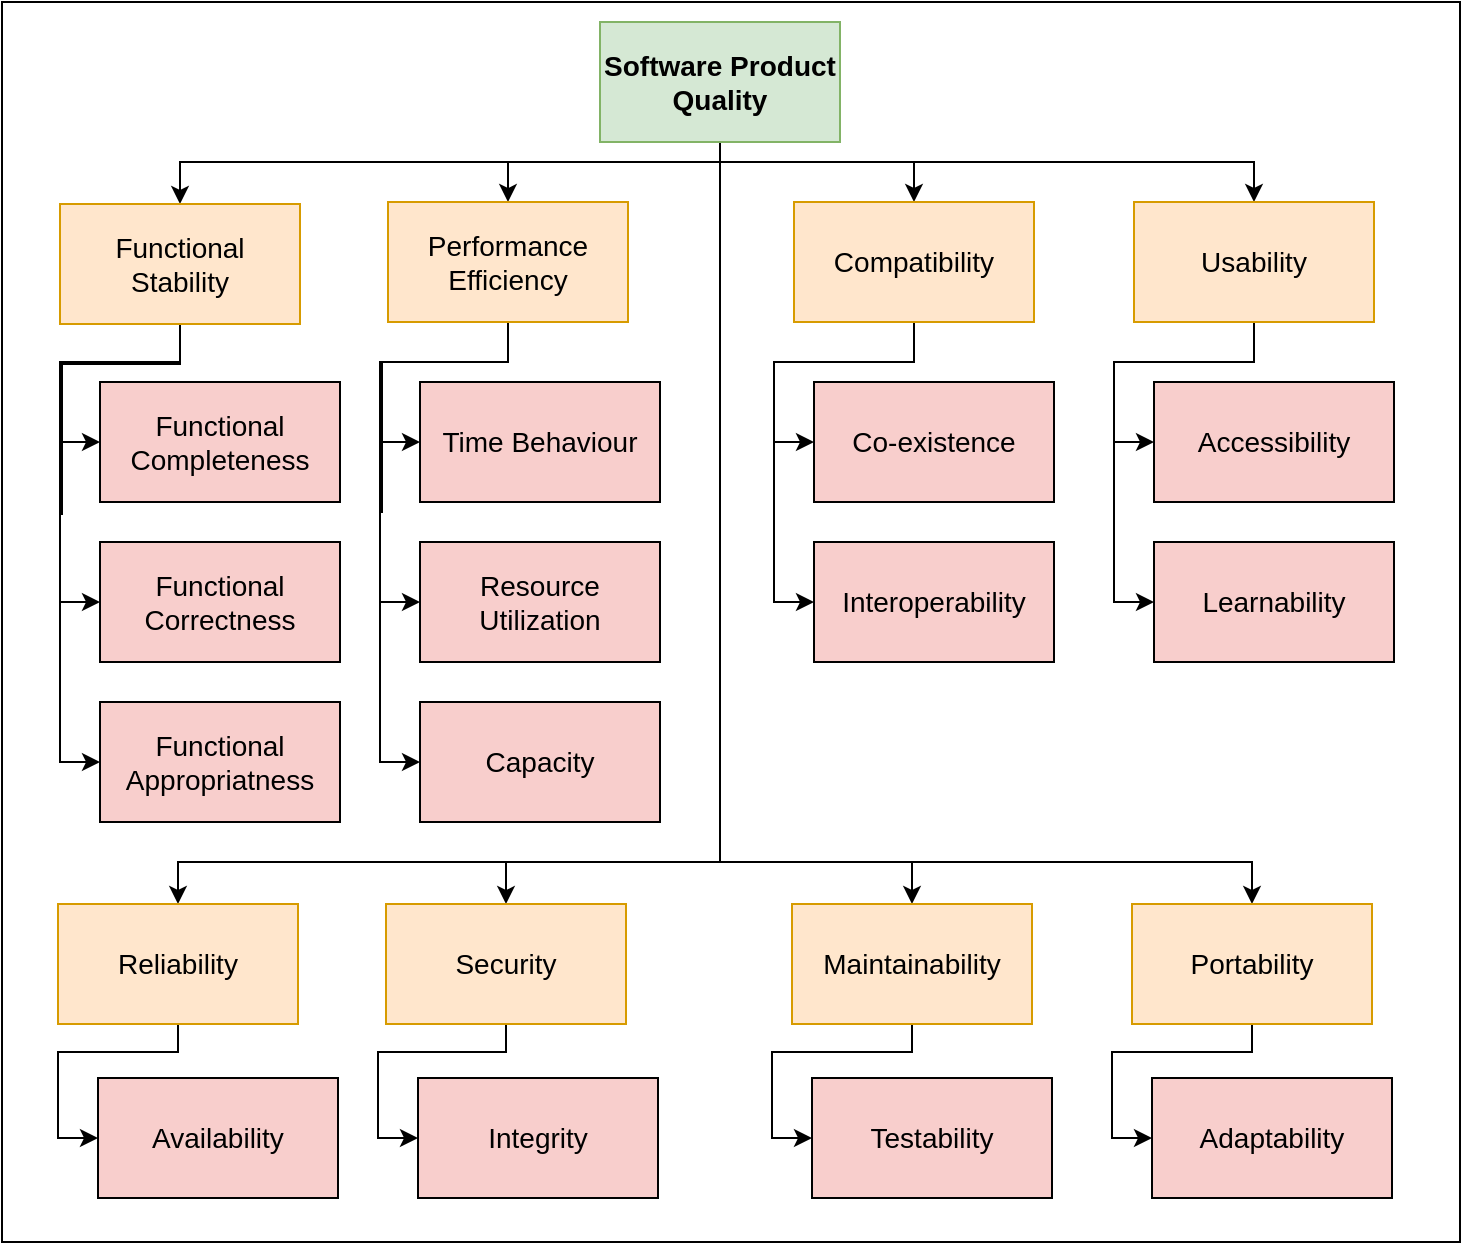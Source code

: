 <mxfile version="22.1.5" type="device">
  <diagram name="Seite-1" id="AI3WwMv_p7Rr0aOn4IvB">
    <mxGraphModel dx="1389" dy="767" grid="1" gridSize="10" guides="1" tooltips="1" connect="1" arrows="1" fold="1" page="1" pageScale="1" pageWidth="827" pageHeight="1169" math="0" shadow="0">
      <root>
        <mxCell id="0" />
        <mxCell id="1" parent="0" />
        <mxCell id="KRjjYZ1IHPwtd9uW-2P0-2" value="" style="rounded=0;whiteSpace=wrap;html=1;fontSize=14;" parent="1" vertex="1">
          <mxGeometry x="140" y="60" width="729" height="620" as="geometry" />
        </mxCell>
        <mxCell id="KRjjYZ1IHPwtd9uW-2P0-44" style="edgeStyle=orthogonalEdgeStyle;rounded=0;orthogonalLoop=1;jettySize=auto;html=1;entryX=0.5;entryY=0;entryDx=0;entryDy=0;fontSize=14;" parent="1" source="KRjjYZ1IHPwtd9uW-2P0-3" target="KRjjYZ1IHPwtd9uW-2P0-9" edge="1">
          <mxGeometry relative="1" as="geometry">
            <Array as="points">
              <mxPoint x="499" y="490" />
              <mxPoint x="392" y="490" />
            </Array>
          </mxGeometry>
        </mxCell>
        <mxCell id="KRjjYZ1IHPwtd9uW-2P0-45" style="edgeStyle=orthogonalEdgeStyle;rounded=0;orthogonalLoop=1;jettySize=auto;html=1;fontSize=14;" parent="1" source="KRjjYZ1IHPwtd9uW-2P0-3" target="KRjjYZ1IHPwtd9uW-2P0-5" edge="1">
          <mxGeometry relative="1" as="geometry">
            <Array as="points">
              <mxPoint x="499" y="140" />
              <mxPoint x="393" y="140" />
            </Array>
          </mxGeometry>
        </mxCell>
        <mxCell id="KRjjYZ1IHPwtd9uW-2P0-46" style="edgeStyle=orthogonalEdgeStyle;rounded=0;orthogonalLoop=1;jettySize=auto;html=1;fontSize=14;" parent="1" source="KRjjYZ1IHPwtd9uW-2P0-3" target="KRjjYZ1IHPwtd9uW-2P0-4" edge="1">
          <mxGeometry relative="1" as="geometry">
            <Array as="points">
              <mxPoint x="499" y="140" />
              <mxPoint x="229" y="140" />
            </Array>
          </mxGeometry>
        </mxCell>
        <mxCell id="KRjjYZ1IHPwtd9uW-2P0-47" style="edgeStyle=orthogonalEdgeStyle;rounded=0;orthogonalLoop=1;jettySize=auto;html=1;entryX=0.5;entryY=0;entryDx=0;entryDy=0;fontSize=14;" parent="1" source="KRjjYZ1IHPwtd9uW-2P0-3" target="KRjjYZ1IHPwtd9uW-2P0-6" edge="1">
          <mxGeometry relative="1" as="geometry">
            <Array as="points">
              <mxPoint x="499" y="140" />
              <mxPoint x="596" y="140" />
            </Array>
          </mxGeometry>
        </mxCell>
        <mxCell id="KRjjYZ1IHPwtd9uW-2P0-48" style="edgeStyle=orthogonalEdgeStyle;rounded=0;orthogonalLoop=1;jettySize=auto;html=1;fontSize=14;" parent="1" source="KRjjYZ1IHPwtd9uW-2P0-3" target="KRjjYZ1IHPwtd9uW-2P0-7" edge="1">
          <mxGeometry relative="1" as="geometry">
            <Array as="points">
              <mxPoint x="499" y="140" />
              <mxPoint x="766" y="140" />
            </Array>
          </mxGeometry>
        </mxCell>
        <mxCell id="KRjjYZ1IHPwtd9uW-2P0-49" style="edgeStyle=orthogonalEdgeStyle;rounded=0;orthogonalLoop=1;jettySize=auto;html=1;entryX=0.5;entryY=0;entryDx=0;entryDy=0;fontSize=14;" parent="1" source="KRjjYZ1IHPwtd9uW-2P0-3" target="KRjjYZ1IHPwtd9uW-2P0-10" edge="1">
          <mxGeometry relative="1" as="geometry">
            <Array as="points">
              <mxPoint x="499" y="490" />
              <mxPoint x="595" y="490" />
            </Array>
          </mxGeometry>
        </mxCell>
        <mxCell id="KRjjYZ1IHPwtd9uW-2P0-50" style="edgeStyle=orthogonalEdgeStyle;rounded=0;orthogonalLoop=1;jettySize=auto;html=1;entryX=0.5;entryY=0;entryDx=0;entryDy=0;fontSize=14;" parent="1" source="KRjjYZ1IHPwtd9uW-2P0-3" target="KRjjYZ1IHPwtd9uW-2P0-11" edge="1">
          <mxGeometry relative="1" as="geometry">
            <Array as="points">
              <mxPoint x="499" y="490" />
              <mxPoint x="765" y="490" />
            </Array>
          </mxGeometry>
        </mxCell>
        <mxCell id="KRjjYZ1IHPwtd9uW-2P0-64" style="edgeStyle=orthogonalEdgeStyle;rounded=0;orthogonalLoop=1;jettySize=auto;html=1;entryX=0.5;entryY=0;entryDx=0;entryDy=0;fontSize=14;" parent="1" source="KRjjYZ1IHPwtd9uW-2P0-3" target="KRjjYZ1IHPwtd9uW-2P0-8" edge="1">
          <mxGeometry relative="1" as="geometry">
            <Array as="points">
              <mxPoint x="499" y="490" />
              <mxPoint x="228" y="490" />
            </Array>
          </mxGeometry>
        </mxCell>
        <mxCell id="KRjjYZ1IHPwtd9uW-2P0-3" value="Software Product Quality" style="rounded=0;whiteSpace=wrap;html=1;fillColor=#d5e8d4;strokeColor=#82b366;fontStyle=1;fontSize=14;" parent="1" vertex="1">
          <mxGeometry x="439" y="70" width="120" height="60" as="geometry" />
        </mxCell>
        <mxCell id="KRjjYZ1IHPwtd9uW-2P0-57" style="edgeStyle=orthogonalEdgeStyle;rounded=0;orthogonalLoop=1;jettySize=auto;html=1;entryX=0;entryY=0.5;entryDx=0;entryDy=0;fontSize=14;" parent="1" source="KRjjYZ1IHPwtd9uW-2P0-4" target="KRjjYZ1IHPwtd9uW-2P0-14" edge="1">
          <mxGeometry relative="1" as="geometry" />
        </mxCell>
        <mxCell id="KRjjYZ1IHPwtd9uW-2P0-58" style="edgeStyle=orthogonalEdgeStyle;rounded=0;orthogonalLoop=1;jettySize=auto;html=1;entryX=0;entryY=0.5;entryDx=0;entryDy=0;exitX=0.5;exitY=1;exitDx=0;exitDy=0;fontSize=14;" parent="1" source="KRjjYZ1IHPwtd9uW-2P0-4" target="KRjjYZ1IHPwtd9uW-2P0-15" edge="1">
          <mxGeometry relative="1" as="geometry">
            <Array as="points">
              <mxPoint x="229" y="240" />
              <mxPoint x="169" y="240" />
              <mxPoint x="169" y="360" />
            </Array>
          </mxGeometry>
        </mxCell>
        <mxCell id="KRjjYZ1IHPwtd9uW-2P0-59" style="edgeStyle=orthogonalEdgeStyle;rounded=0;orthogonalLoop=1;jettySize=auto;html=1;entryX=0;entryY=0.5;entryDx=0;entryDy=0;exitX=0.5;exitY=1;exitDx=0;exitDy=0;fontSize=14;" parent="1" source="KRjjYZ1IHPwtd9uW-2P0-4" target="KRjjYZ1IHPwtd9uW-2P0-19" edge="1">
          <mxGeometry relative="1" as="geometry">
            <mxPoint x="220" y="240" as="sourcePoint" />
            <Array as="points">
              <mxPoint x="229" y="240" />
              <mxPoint x="170" y="240" />
              <mxPoint x="170" y="316" />
              <mxPoint x="169" y="316" />
              <mxPoint x="169" y="440" />
            </Array>
          </mxGeometry>
        </mxCell>
        <mxCell id="KRjjYZ1IHPwtd9uW-2P0-4" value="Functional &lt;br&gt;Stability" style="rounded=0;whiteSpace=wrap;html=1;align=center;fillColor=#FFE6CC;strokeColor=#d79b00;fontSize=14;" parent="1" vertex="1">
          <mxGeometry x="169" y="161" width="120" height="60" as="geometry" />
        </mxCell>
        <mxCell id="KRjjYZ1IHPwtd9uW-2P0-60" style="edgeStyle=orthogonalEdgeStyle;rounded=0;orthogonalLoop=1;jettySize=auto;html=1;entryX=0;entryY=0.5;entryDx=0;entryDy=0;fontSize=14;" parent="1" source="KRjjYZ1IHPwtd9uW-2P0-5" target="KRjjYZ1IHPwtd9uW-2P0-16" edge="1">
          <mxGeometry relative="1" as="geometry" />
        </mxCell>
        <mxCell id="KRjjYZ1IHPwtd9uW-2P0-61" style="edgeStyle=orthogonalEdgeStyle;rounded=0;orthogonalLoop=1;jettySize=auto;html=1;entryX=0;entryY=0.5;entryDx=0;entryDy=0;fontSize=14;" parent="1" source="KRjjYZ1IHPwtd9uW-2P0-5" target="KRjjYZ1IHPwtd9uW-2P0-17" edge="1">
          <mxGeometry relative="1" as="geometry">
            <Array as="points">
              <mxPoint x="393" y="240" />
              <mxPoint x="329" y="240" />
              <mxPoint x="329" y="360" />
            </Array>
          </mxGeometry>
        </mxCell>
        <mxCell id="KRjjYZ1IHPwtd9uW-2P0-62" style="edgeStyle=orthogonalEdgeStyle;rounded=0;orthogonalLoop=1;jettySize=auto;html=1;entryX=0;entryY=0.5;entryDx=0;entryDy=0;exitX=0.5;exitY=1;exitDx=0;exitDy=0;fontSize=14;" parent="1" source="KRjjYZ1IHPwtd9uW-2P0-5" target="KRjjYZ1IHPwtd9uW-2P0-18" edge="1">
          <mxGeometry relative="1" as="geometry">
            <Array as="points">
              <mxPoint x="393" y="240" />
              <mxPoint x="330" y="240" />
              <mxPoint x="330" y="315" />
              <mxPoint x="329" y="315" />
              <mxPoint x="329" y="440" />
            </Array>
          </mxGeometry>
        </mxCell>
        <mxCell id="KRjjYZ1IHPwtd9uW-2P0-5" value="Performance Efficiency" style="rounded=0;whiteSpace=wrap;html=1;fillColor=#ffe6cc;strokeColor=#d79b00;fontSize=14;" parent="1" vertex="1">
          <mxGeometry x="333" y="160" width="120" height="60" as="geometry" />
        </mxCell>
        <mxCell id="KRjjYZ1IHPwtd9uW-2P0-52" style="edgeStyle=orthogonalEdgeStyle;rounded=0;orthogonalLoop=1;jettySize=auto;html=1;entryX=0;entryY=0.5;entryDx=0;entryDy=0;fontSize=14;" parent="1" source="KRjjYZ1IHPwtd9uW-2P0-6" target="KRjjYZ1IHPwtd9uW-2P0-20" edge="1">
          <mxGeometry relative="1" as="geometry" />
        </mxCell>
        <mxCell id="KRjjYZ1IHPwtd9uW-2P0-53" style="edgeStyle=orthogonalEdgeStyle;rounded=0;orthogonalLoop=1;jettySize=auto;html=1;entryX=0;entryY=0.5;entryDx=0;entryDy=0;fontSize=14;" parent="1" source="KRjjYZ1IHPwtd9uW-2P0-6" target="KRjjYZ1IHPwtd9uW-2P0-21" edge="1">
          <mxGeometry relative="1" as="geometry">
            <Array as="points">
              <mxPoint x="596" y="240" />
              <mxPoint x="526" y="240" />
              <mxPoint x="526" y="360" />
            </Array>
          </mxGeometry>
        </mxCell>
        <mxCell id="KRjjYZ1IHPwtd9uW-2P0-6" value="Compatibility" style="rounded=0;whiteSpace=wrap;html=1;fillColor=#ffe6cc;strokeColor=#d79b00;fontSize=14;" parent="1" vertex="1">
          <mxGeometry x="536" y="160" width="120" height="60" as="geometry" />
        </mxCell>
        <mxCell id="KRjjYZ1IHPwtd9uW-2P0-54" style="edgeStyle=orthogonalEdgeStyle;rounded=0;orthogonalLoop=1;jettySize=auto;html=1;entryX=0;entryY=0.5;entryDx=0;entryDy=0;fontSize=14;" parent="1" source="KRjjYZ1IHPwtd9uW-2P0-7" target="KRjjYZ1IHPwtd9uW-2P0-22" edge="1">
          <mxGeometry relative="1" as="geometry" />
        </mxCell>
        <mxCell id="KRjjYZ1IHPwtd9uW-2P0-55" style="edgeStyle=orthogonalEdgeStyle;rounded=0;orthogonalLoop=1;jettySize=auto;html=1;entryX=0;entryY=0.5;entryDx=0;entryDy=0;fontSize=14;" parent="1" source="KRjjYZ1IHPwtd9uW-2P0-7" target="KRjjYZ1IHPwtd9uW-2P0-23" edge="1">
          <mxGeometry relative="1" as="geometry">
            <Array as="points">
              <mxPoint x="766" y="240" />
              <mxPoint x="696" y="240" />
              <mxPoint x="696" y="360" />
            </Array>
          </mxGeometry>
        </mxCell>
        <mxCell id="KRjjYZ1IHPwtd9uW-2P0-7" value="Usability" style="rounded=0;whiteSpace=wrap;html=1;fillColor=#ffe6cc;strokeColor=#d79b00;fontSize=14;" parent="1" vertex="1">
          <mxGeometry x="706" y="160" width="120" height="60" as="geometry" />
        </mxCell>
        <mxCell id="KRjjYZ1IHPwtd9uW-2P0-66" style="edgeStyle=orthogonalEdgeStyle;rounded=0;orthogonalLoop=1;jettySize=auto;html=1;entryX=0;entryY=0.5;entryDx=0;entryDy=0;fontSize=14;" parent="1" source="KRjjYZ1IHPwtd9uW-2P0-8" target="KRjjYZ1IHPwtd9uW-2P0-25" edge="1">
          <mxGeometry relative="1" as="geometry">
            <Array as="points">
              <mxPoint x="228" y="585" />
              <mxPoint x="168" y="585" />
              <mxPoint x="168" y="628" />
            </Array>
          </mxGeometry>
        </mxCell>
        <mxCell id="KRjjYZ1IHPwtd9uW-2P0-8" value="Reliability" style="rounded=0;whiteSpace=wrap;html=1;fillColor=#ffe6cc;strokeColor=#d79b00;fontSize=14;" parent="1" vertex="1">
          <mxGeometry x="168" y="511" width="120" height="60" as="geometry" />
        </mxCell>
        <mxCell id="KRjjYZ1IHPwtd9uW-2P0-69" style="edgeStyle=orthogonalEdgeStyle;rounded=0;orthogonalLoop=1;jettySize=auto;html=1;entryX=0;entryY=0.5;entryDx=0;entryDy=0;fontSize=14;" parent="1" source="KRjjYZ1IHPwtd9uW-2P0-9" target="KRjjYZ1IHPwtd9uW-2P0-28" edge="1">
          <mxGeometry relative="1" as="geometry">
            <Array as="points">
              <mxPoint x="392" y="585" />
              <mxPoint x="328" y="585" />
              <mxPoint x="328" y="628" />
            </Array>
          </mxGeometry>
        </mxCell>
        <mxCell id="KRjjYZ1IHPwtd9uW-2P0-9" value="Security" style="rounded=0;whiteSpace=wrap;html=1;fillColor=#ffe6cc;strokeColor=#d79b00;fontSize=14;" parent="1" vertex="1">
          <mxGeometry x="332" y="511" width="120" height="60" as="geometry" />
        </mxCell>
        <mxCell id="KRjjYZ1IHPwtd9uW-2P0-72" style="edgeStyle=orthogonalEdgeStyle;rounded=0;orthogonalLoop=1;jettySize=auto;html=1;entryX=0;entryY=0.5;entryDx=0;entryDy=0;fontSize=14;" parent="1" source="KRjjYZ1IHPwtd9uW-2P0-10" target="KRjjYZ1IHPwtd9uW-2P0-31" edge="1">
          <mxGeometry relative="1" as="geometry">
            <Array as="points">
              <mxPoint x="595" y="585" />
              <mxPoint x="525" y="585" />
              <mxPoint x="525" y="628" />
            </Array>
          </mxGeometry>
        </mxCell>
        <mxCell id="KRjjYZ1IHPwtd9uW-2P0-10" value="Maintainability" style="rounded=0;whiteSpace=wrap;html=1;fillColor=#ffe6cc;strokeColor=#d79b00;fontSize=14;" parent="1" vertex="1">
          <mxGeometry x="535" y="511" width="120" height="60" as="geometry" />
        </mxCell>
        <mxCell id="KRjjYZ1IHPwtd9uW-2P0-14" value="Functional Completeness" style="rounded=0;whiteSpace=wrap;html=1;align=center;fillColor=#F8CECC;fontSize=14;" parent="1" vertex="1">
          <mxGeometry x="189" y="250" width="120" height="60" as="geometry" />
        </mxCell>
        <mxCell id="KRjjYZ1IHPwtd9uW-2P0-15" value="Functional Correctness" style="rounded=0;whiteSpace=wrap;html=1;align=center;fillColor=#F8CECC;fontSize=14;" parent="1" vertex="1">
          <mxGeometry x="189" y="330" width="120" height="60" as="geometry" />
        </mxCell>
        <mxCell id="KRjjYZ1IHPwtd9uW-2P0-16" value="Time Behaviour" style="rounded=0;whiteSpace=wrap;html=1;align=center;fillColor=#F8CECC;fontSize=14;" parent="1" vertex="1">
          <mxGeometry x="349" y="250" width="120" height="60" as="geometry" />
        </mxCell>
        <mxCell id="KRjjYZ1IHPwtd9uW-2P0-17" value="Resource Utilization" style="rounded=0;whiteSpace=wrap;html=1;align=center;fillColor=#F8CECC;fontSize=14;" parent="1" vertex="1">
          <mxGeometry x="349" y="330" width="120" height="60" as="geometry" />
        </mxCell>
        <mxCell id="KRjjYZ1IHPwtd9uW-2P0-18" value="Capacity" style="rounded=0;whiteSpace=wrap;html=1;align=center;fillColor=#F8CECC;fontSize=14;" parent="1" vertex="1">
          <mxGeometry x="349" y="410" width="120" height="60" as="geometry" />
        </mxCell>
        <mxCell id="KRjjYZ1IHPwtd9uW-2P0-19" value="Functional Appropriatness" style="rounded=0;whiteSpace=wrap;html=1;align=center;fillColor=#F8CECC;fontSize=14;" parent="1" vertex="1">
          <mxGeometry x="189" y="410" width="120" height="60" as="geometry" />
        </mxCell>
        <mxCell id="KRjjYZ1IHPwtd9uW-2P0-20" value="Co-existence" style="rounded=0;whiteSpace=wrap;html=1;align=center;fillColor=#F8CECC;fontSize=14;" parent="1" vertex="1">
          <mxGeometry x="546" y="250" width="120" height="60" as="geometry" />
        </mxCell>
        <mxCell id="KRjjYZ1IHPwtd9uW-2P0-21" value="Interoperability" style="rounded=0;whiteSpace=wrap;html=1;align=center;fillColor=#F8CECC;fontSize=14;" parent="1" vertex="1">
          <mxGeometry x="546" y="330" width="120" height="60" as="geometry" />
        </mxCell>
        <mxCell id="KRjjYZ1IHPwtd9uW-2P0-22" value="Accessibility" style="rounded=0;whiteSpace=wrap;html=1;align=center;fillColor=#F8CECC;fontSize=14;" parent="1" vertex="1">
          <mxGeometry x="716" y="250" width="120" height="60" as="geometry" />
        </mxCell>
        <mxCell id="KRjjYZ1IHPwtd9uW-2P0-23" value="Learnability" style="rounded=0;whiteSpace=wrap;html=1;align=center;fillColor=#F8CECC;fontSize=14;" parent="1" vertex="1">
          <mxGeometry x="716" y="330" width="120" height="60" as="geometry" />
        </mxCell>
        <mxCell id="KRjjYZ1IHPwtd9uW-2P0-25" value="Availability" style="rounded=0;whiteSpace=wrap;html=1;align=center;fillColor=#F8CECC;fontSize=14;" parent="1" vertex="1">
          <mxGeometry x="188" y="598" width="120" height="60" as="geometry" />
        </mxCell>
        <mxCell id="KRjjYZ1IHPwtd9uW-2P0-28" value="Integrity" style="rounded=0;whiteSpace=wrap;html=1;align=center;fillColor=#F8CECC;fontSize=14;" parent="1" vertex="1">
          <mxGeometry x="348" y="598" width="120" height="60" as="geometry" />
        </mxCell>
        <mxCell id="KRjjYZ1IHPwtd9uW-2P0-31" value="Testability" style="rounded=0;whiteSpace=wrap;html=1;align=center;fillColor=#F8CECC;fontSize=14;" parent="1" vertex="1">
          <mxGeometry x="545" y="598" width="120" height="60" as="geometry" />
        </mxCell>
        <mxCell id="KRjjYZ1IHPwtd9uW-2P0-35" value="Adaptability" style="rounded=0;whiteSpace=wrap;html=1;align=center;fillColor=#F8CECC;fontSize=14;" parent="1" vertex="1">
          <mxGeometry x="715" y="598" width="120" height="60" as="geometry" />
        </mxCell>
        <mxCell id="KRjjYZ1IHPwtd9uW-2P0-75" style="edgeStyle=orthogonalEdgeStyle;rounded=0;orthogonalLoop=1;jettySize=auto;html=1;entryX=0;entryY=0.5;entryDx=0;entryDy=0;fontSize=14;" parent="1" source="KRjjYZ1IHPwtd9uW-2P0-11" target="KRjjYZ1IHPwtd9uW-2P0-35" edge="1">
          <mxGeometry relative="1" as="geometry">
            <Array as="points">
              <mxPoint x="765" y="585" />
              <mxPoint x="695" y="585" />
              <mxPoint x="695" y="628" />
            </Array>
          </mxGeometry>
        </mxCell>
        <mxCell id="KRjjYZ1IHPwtd9uW-2P0-11" value="Portability" style="rounded=0;whiteSpace=wrap;html=1;fillColor=#ffe6cc;strokeColor=#d79b00;fontSize=14;" parent="1" vertex="1">
          <mxGeometry x="705" y="511" width="120" height="60" as="geometry" />
        </mxCell>
      </root>
    </mxGraphModel>
  </diagram>
</mxfile>
